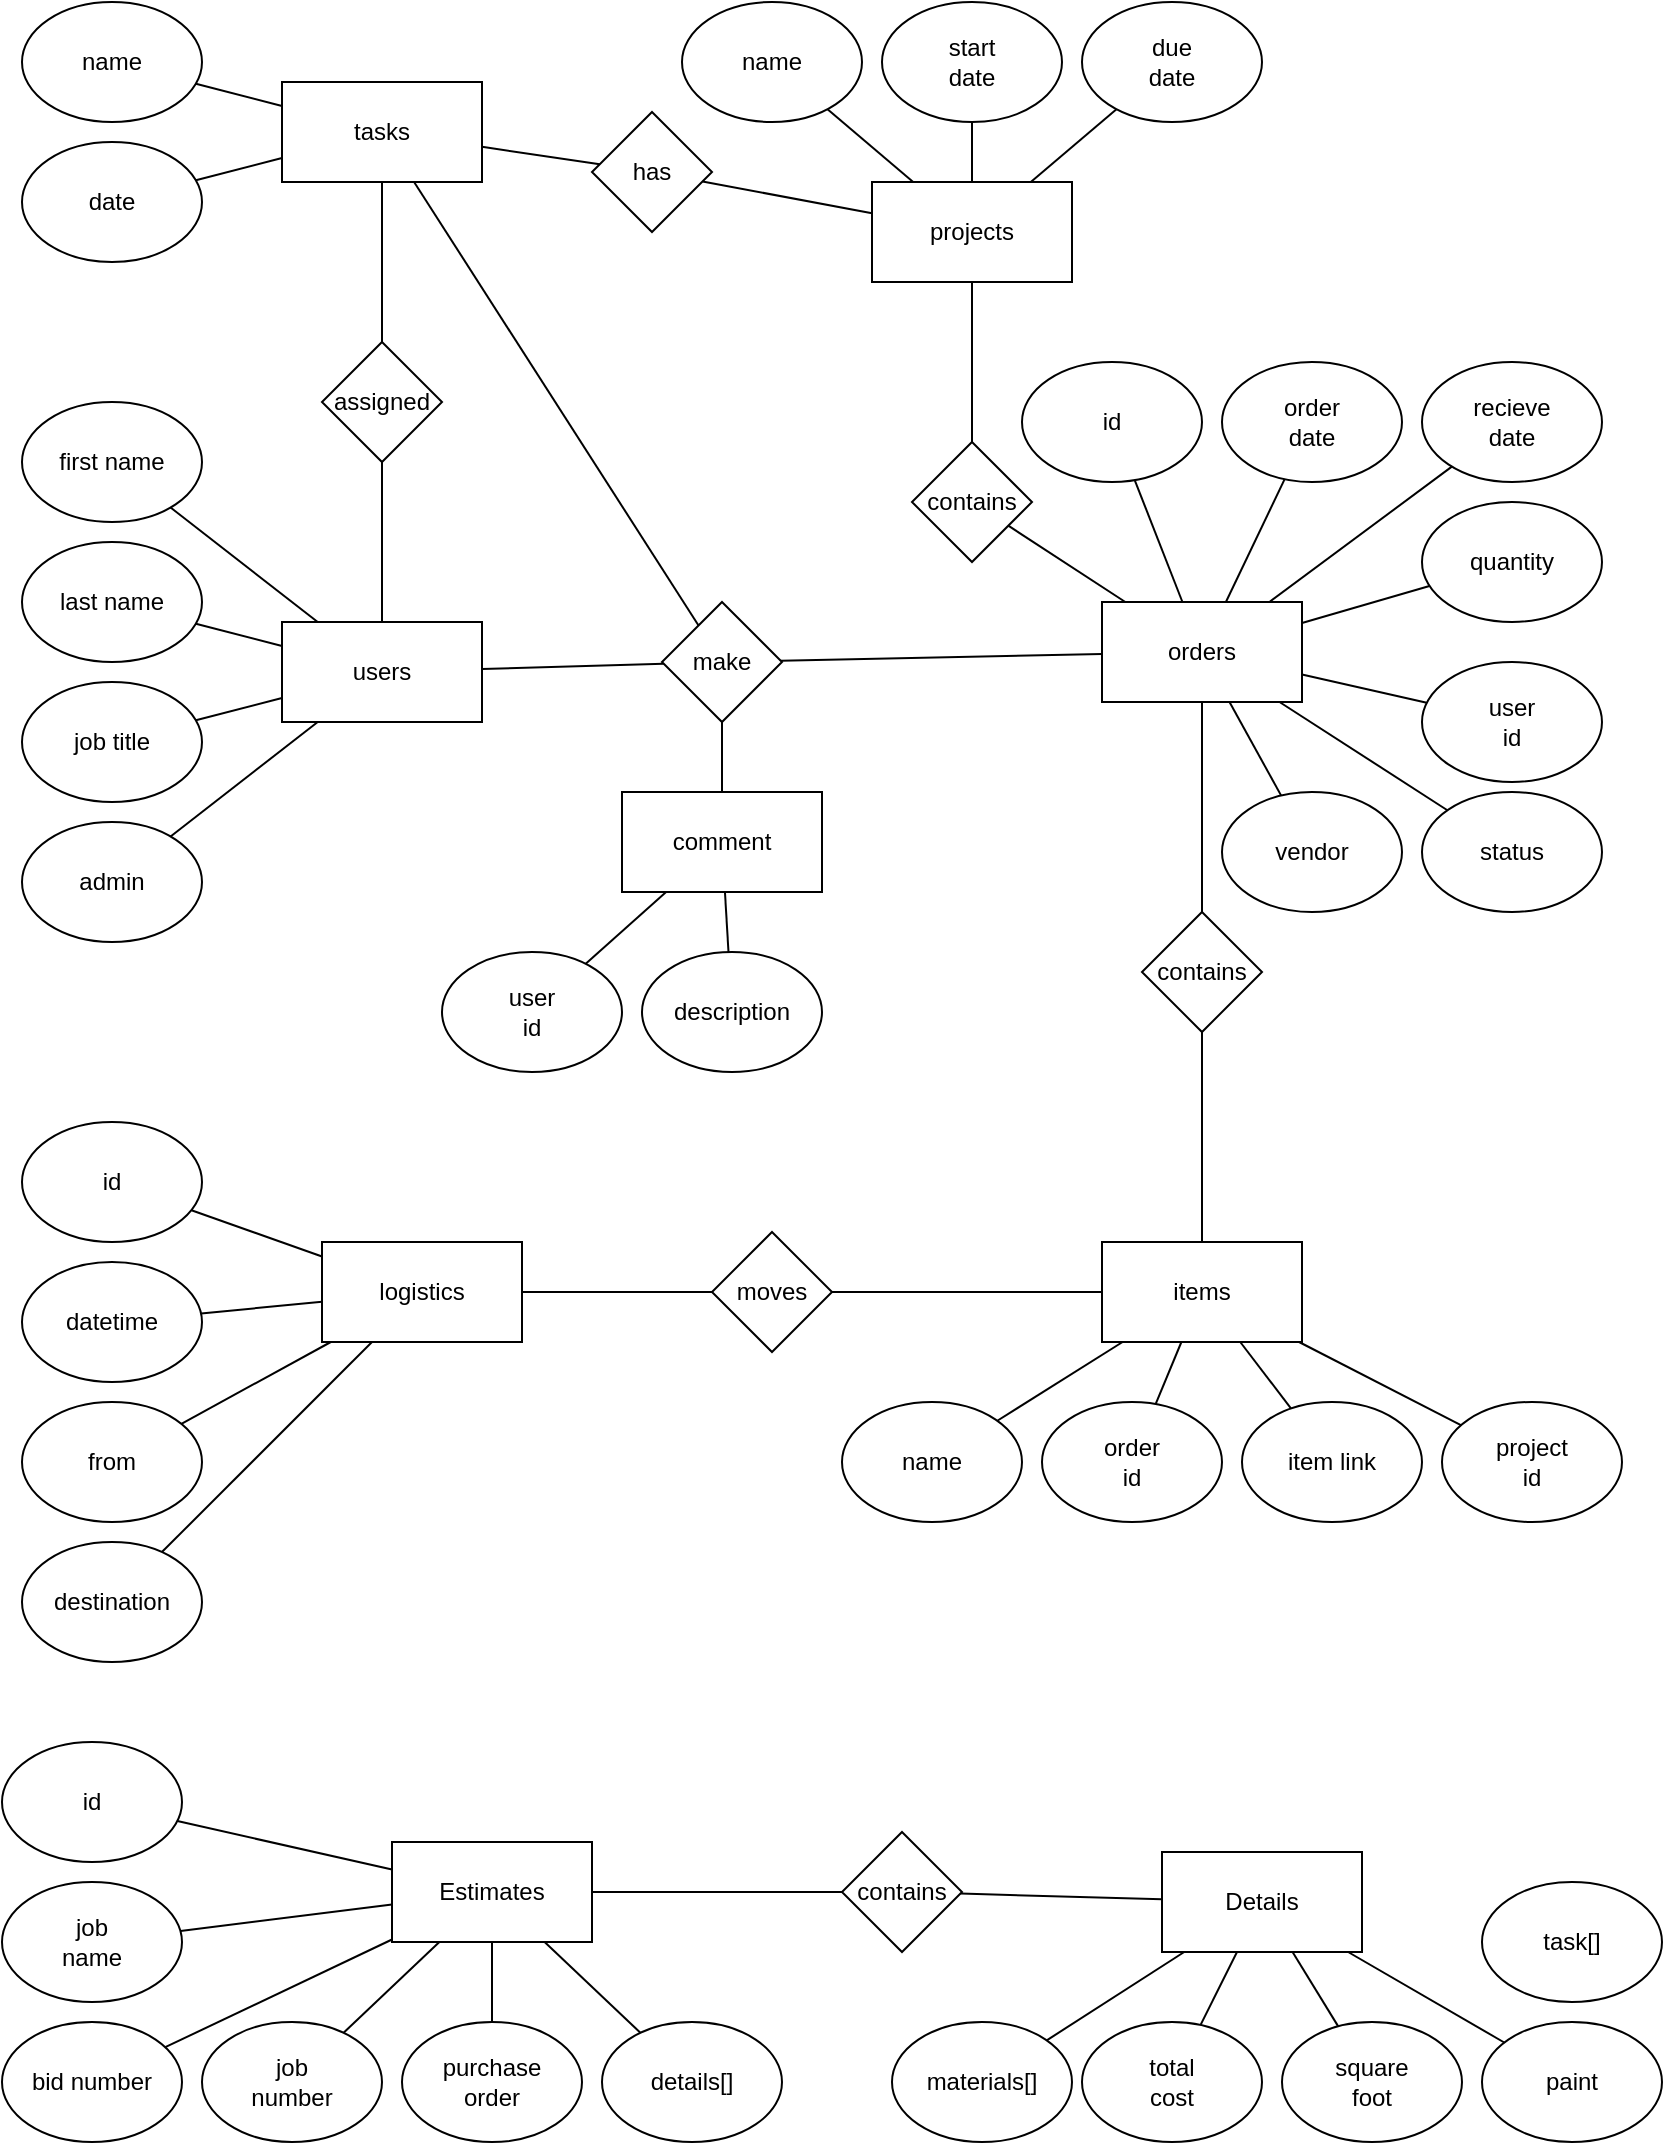<mxfile version="22.1.0" type="device">
  <diagram name="Page-1" id="nbRC-t2o00NmfP_tzlYT">
    <mxGraphModel dx="1419" dy="771" grid="1" gridSize="10" guides="1" tooltips="1" connect="1" arrows="1" fold="1" page="1" pageScale="1" pageWidth="850" pageHeight="1100" math="0" shadow="0">
      <root>
        <mxCell id="0" />
        <mxCell id="1" parent="0" />
        <mxCell id="EiPbIUe8c82zqwenVdA4-1" value="users" style="rounded=0;whiteSpace=wrap;html=1;" parent="1" vertex="1">
          <mxGeometry x="150" y="330" width="100" height="50" as="geometry" />
        </mxCell>
        <mxCell id="EiPbIUe8c82zqwenVdA4-2" value="first name" style="ellipse;whiteSpace=wrap;html=1;" parent="1" vertex="1">
          <mxGeometry x="20" y="220" width="90" height="60" as="geometry" />
        </mxCell>
        <mxCell id="EiPbIUe8c82zqwenVdA4-3" value="last name" style="ellipse;whiteSpace=wrap;html=1;" parent="1" vertex="1">
          <mxGeometry x="20" y="290" width="90" height="60" as="geometry" />
        </mxCell>
        <mxCell id="EiPbIUe8c82zqwenVdA4-4" value="job title" style="ellipse;whiteSpace=wrap;html=1;" parent="1" vertex="1">
          <mxGeometry x="20" y="360" width="90" height="60" as="geometry" />
        </mxCell>
        <mxCell id="EiPbIUe8c82zqwenVdA4-5" value="admin" style="ellipse;whiteSpace=wrap;html=1;" parent="1" vertex="1">
          <mxGeometry x="20" y="430" width="90" height="60" as="geometry" />
        </mxCell>
        <mxCell id="EiPbIUe8c82zqwenVdA4-6" value="" style="endArrow=none;html=1;rounded=0;" parent="1" source="EiPbIUe8c82zqwenVdA4-1" target="EiPbIUe8c82zqwenVdA4-5" edge="1">
          <mxGeometry width="50" height="50" relative="1" as="geometry">
            <mxPoint x="220" y="380" as="sourcePoint" />
            <mxPoint x="270" y="330" as="targetPoint" />
          </mxGeometry>
        </mxCell>
        <mxCell id="EiPbIUe8c82zqwenVdA4-7" value="" style="endArrow=none;html=1;rounded=0;" parent="1" source="EiPbIUe8c82zqwenVdA4-1" target="EiPbIUe8c82zqwenVdA4-4" edge="1">
          <mxGeometry width="50" height="50" relative="1" as="geometry">
            <mxPoint x="220" y="380" as="sourcePoint" />
            <mxPoint x="270" y="330" as="targetPoint" />
          </mxGeometry>
        </mxCell>
        <mxCell id="EiPbIUe8c82zqwenVdA4-8" value="" style="endArrow=none;html=1;rounded=0;" parent="1" source="EiPbIUe8c82zqwenVdA4-1" target="EiPbIUe8c82zqwenVdA4-3" edge="1">
          <mxGeometry width="50" height="50" relative="1" as="geometry">
            <mxPoint x="220" y="380" as="sourcePoint" />
            <mxPoint x="270" y="330" as="targetPoint" />
          </mxGeometry>
        </mxCell>
        <mxCell id="EiPbIUe8c82zqwenVdA4-9" value="" style="endArrow=none;html=1;rounded=0;" parent="1" source="EiPbIUe8c82zqwenVdA4-1" target="EiPbIUe8c82zqwenVdA4-2" edge="1">
          <mxGeometry width="50" height="50" relative="1" as="geometry">
            <mxPoint x="220" y="380" as="sourcePoint" />
            <mxPoint x="270" y="330" as="targetPoint" />
          </mxGeometry>
        </mxCell>
        <mxCell id="EiPbIUe8c82zqwenVdA4-10" value="orders" style="rounded=0;whiteSpace=wrap;html=1;" parent="1" vertex="1">
          <mxGeometry x="560" y="320" width="100" height="50" as="geometry" />
        </mxCell>
        <mxCell id="EiPbIUe8c82zqwenVdA4-11" value="item link" style="ellipse;whiteSpace=wrap;html=1;" parent="1" vertex="1">
          <mxGeometry x="630" y="720" width="90" height="60" as="geometry" />
        </mxCell>
        <mxCell id="EiPbIUe8c82zqwenVdA4-12" value="&lt;div&gt;quantity&lt;/div&gt;" style="ellipse;whiteSpace=wrap;html=1;" parent="1" vertex="1">
          <mxGeometry x="720" y="270" width="90" height="60" as="geometry" />
        </mxCell>
        <mxCell id="EiPbIUe8c82zqwenVdA4-13" value="&lt;div&gt;user&lt;br&gt;&lt;/div&gt;&lt;div&gt;id&lt;br&gt;&lt;/div&gt;" style="ellipse;whiteSpace=wrap;html=1;" parent="1" vertex="1">
          <mxGeometry x="720" y="350" width="90" height="60" as="geometry" />
        </mxCell>
        <mxCell id="EiPbIUe8c82zqwenVdA4-14" value="" style="endArrow=none;html=1;rounded=0;" parent="1" source="EiPbIUe8c82zqwenVdA4-10" target="EiPbIUe8c82zqwenVdA4-13" edge="1">
          <mxGeometry width="50" height="50" relative="1" as="geometry">
            <mxPoint x="220" y="380" as="sourcePoint" />
            <mxPoint x="270" y="330" as="targetPoint" />
          </mxGeometry>
        </mxCell>
        <mxCell id="EiPbIUe8c82zqwenVdA4-15" value="" style="endArrow=none;html=1;rounded=0;" parent="1" source="EiPbIUe8c82zqwenVdA4-10" target="EiPbIUe8c82zqwenVdA4-12" edge="1">
          <mxGeometry width="50" height="50" relative="1" as="geometry">
            <mxPoint x="220" y="380" as="sourcePoint" />
            <mxPoint x="270" y="330" as="targetPoint" />
          </mxGeometry>
        </mxCell>
        <mxCell id="EiPbIUe8c82zqwenVdA4-16" value="" style="endArrow=none;html=1;rounded=0;" parent="1" source="EiPbIUe8c82zqwenVdA4-39" target="EiPbIUe8c82zqwenVdA4-11" edge="1">
          <mxGeometry width="50" height="50" relative="1" as="geometry">
            <mxPoint x="290" y="380" as="sourcePoint" />
            <mxPoint x="340" y="330" as="targetPoint" />
          </mxGeometry>
        </mxCell>
        <mxCell id="EiPbIUe8c82zqwenVdA4-17" value="&lt;div&gt;purchase&lt;/div&gt;&lt;div&gt;order&lt;br&gt;&lt;/div&gt;" style="ellipse;whiteSpace=wrap;html=1;" parent="1" vertex="1">
          <mxGeometry x="210" y="1030" width="90" height="60" as="geometry" />
        </mxCell>
        <mxCell id="EiPbIUe8c82zqwenVdA4-18" value="" style="endArrow=none;html=1;rounded=0;" parent="1" source="EiPbIUe8c82zqwenVdA4-17" edge="1" target="-qcxalIV3YjbqEUlBUTX-5">
          <mxGeometry width="50" height="50" relative="1" as="geometry">
            <mxPoint x="140" y="290" as="sourcePoint" />
            <mxPoint x="55" y="950" as="targetPoint" />
          </mxGeometry>
        </mxCell>
        <mxCell id="EiPbIUe8c82zqwenVdA4-19" value="projects" style="rounded=0;whiteSpace=wrap;html=1;" parent="1" vertex="1">
          <mxGeometry x="445" y="110" width="100" height="50" as="geometry" />
        </mxCell>
        <mxCell id="EiPbIUe8c82zqwenVdA4-20" value="name" style="ellipse;whiteSpace=wrap;html=1;" parent="1" vertex="1">
          <mxGeometry x="350" y="20" width="90" height="60" as="geometry" />
        </mxCell>
        <mxCell id="EiPbIUe8c82zqwenVdA4-21" value="&lt;div&gt;project&lt;/div&gt;&lt;div&gt;id&lt;br&gt;&lt;/div&gt;" style="ellipse;whiteSpace=wrap;html=1;" parent="1" vertex="1">
          <mxGeometry x="730" y="720" width="90" height="60" as="geometry" />
        </mxCell>
        <mxCell id="EiPbIUe8c82zqwenVdA4-22" value="" style="endArrow=none;html=1;rounded=0;" parent="1" source="EiPbIUe8c82zqwenVdA4-19" target="EiPbIUe8c82zqwenVdA4-20" edge="1">
          <mxGeometry width="50" height="50" relative="1" as="geometry">
            <mxPoint x="368" y="375" as="sourcePoint" />
            <mxPoint x="288" y="286" as="targetPoint" />
          </mxGeometry>
        </mxCell>
        <mxCell id="EiPbIUe8c82zqwenVdA4-23" value="" style="endArrow=none;html=1;rounded=0;" parent="1" source="EiPbIUe8c82zqwenVdA4-21" target="EiPbIUe8c82zqwenVdA4-39" edge="1">
          <mxGeometry width="50" height="50" relative="1" as="geometry">
            <mxPoint x="188" y="385" as="sourcePoint" />
            <mxPoint x="108" y="296" as="targetPoint" />
          </mxGeometry>
        </mxCell>
        <mxCell id="EiPbIUe8c82zqwenVdA4-24" value="description" style="ellipse;whiteSpace=wrap;html=1;" parent="1" vertex="1">
          <mxGeometry x="330" y="495" width="90" height="60" as="geometry" />
        </mxCell>
        <mxCell id="EiPbIUe8c82zqwenVdA4-25" value="" style="endArrow=none;html=1;rounded=0;" parent="1" source="EiPbIUe8c82zqwenVdA4-34" target="EiPbIUe8c82zqwenVdA4-10" edge="1">
          <mxGeometry width="50" height="50" relative="1" as="geometry">
            <mxPoint x="178" y="375" as="sourcePoint" />
            <mxPoint x="98" y="286" as="targetPoint" />
          </mxGeometry>
        </mxCell>
        <mxCell id="EiPbIUe8c82zqwenVdA4-26" value="status" style="ellipse;whiteSpace=wrap;html=1;" parent="1" vertex="1">
          <mxGeometry x="720" y="415" width="90" height="60" as="geometry" />
        </mxCell>
        <mxCell id="EiPbIUe8c82zqwenVdA4-27" value="" style="endArrow=none;html=1;rounded=0;" parent="1" source="EiPbIUe8c82zqwenVdA4-26" target="EiPbIUe8c82zqwenVdA4-10" edge="1">
          <mxGeometry width="50" height="50" relative="1" as="geometry">
            <mxPoint x="720" y="555" as="sourcePoint" />
            <mxPoint x="605" y="440" as="targetPoint" />
          </mxGeometry>
        </mxCell>
        <mxCell id="EiPbIUe8c82zqwenVdA4-28" value="id" style="ellipse;whiteSpace=wrap;html=1;" parent="1" vertex="1">
          <mxGeometry x="520" y="200" width="90" height="60" as="geometry" />
        </mxCell>
        <mxCell id="EiPbIUe8c82zqwenVdA4-29" value="&lt;div&gt;order&lt;/div&gt;&lt;div&gt;date&lt;/div&gt;" style="ellipse;whiteSpace=wrap;html=1;" parent="1" vertex="1">
          <mxGeometry x="620" y="200" width="90" height="60" as="geometry" />
        </mxCell>
        <mxCell id="EiPbIUe8c82zqwenVdA4-30" value="&lt;div&gt;recieve&lt;/div&gt;&lt;div&gt;date&lt;/div&gt;" style="ellipse;whiteSpace=wrap;html=1;" parent="1" vertex="1">
          <mxGeometry x="720" y="200" width="90" height="60" as="geometry" />
        </mxCell>
        <mxCell id="EiPbIUe8c82zqwenVdA4-31" value="" style="endArrow=none;html=1;rounded=0;" parent="1" source="EiPbIUe8c82zqwenVdA4-10" target="EiPbIUe8c82zqwenVdA4-29" edge="1">
          <mxGeometry width="50" height="50" relative="1" as="geometry">
            <mxPoint x="623" y="340" as="sourcePoint" />
            <mxPoint x="660" y="268" as="targetPoint" />
          </mxGeometry>
        </mxCell>
        <mxCell id="EiPbIUe8c82zqwenVdA4-32" value="" style="endArrow=none;html=1;rounded=0;" parent="1" source="EiPbIUe8c82zqwenVdA4-10" target="EiPbIUe8c82zqwenVdA4-30" edge="1">
          <mxGeometry width="50" height="50" relative="1" as="geometry">
            <mxPoint x="633" y="350" as="sourcePoint" />
            <mxPoint x="670" y="278" as="targetPoint" />
          </mxGeometry>
        </mxCell>
        <mxCell id="EiPbIUe8c82zqwenVdA4-33" value="" style="endArrow=none;html=1;rounded=0;" parent="1" source="EiPbIUe8c82zqwenVdA4-10" target="EiPbIUe8c82zqwenVdA4-28" edge="1">
          <mxGeometry width="50" height="50" relative="1" as="geometry">
            <mxPoint x="643" y="360" as="sourcePoint" />
            <mxPoint x="680" y="288" as="targetPoint" />
          </mxGeometry>
        </mxCell>
        <mxCell id="EiPbIUe8c82zqwenVdA4-34" value="vendor" style="ellipse;whiteSpace=wrap;html=1;" parent="1" vertex="1">
          <mxGeometry x="620" y="415" width="90" height="60" as="geometry" />
        </mxCell>
        <mxCell id="EiPbIUe8c82zqwenVdA4-35" value="&lt;div&gt;logistics&lt;/div&gt;" style="rounded=0;whiteSpace=wrap;html=1;" parent="1" vertex="1">
          <mxGeometry x="170" y="640" width="100" height="50" as="geometry" />
        </mxCell>
        <mxCell id="EiPbIUe8c82zqwenVdA4-36" value="from" style="ellipse;whiteSpace=wrap;html=1;" parent="1" vertex="1">
          <mxGeometry x="20" y="720" width="90" height="60" as="geometry" />
        </mxCell>
        <mxCell id="EiPbIUe8c82zqwenVdA4-37" value="id" style="ellipse;whiteSpace=wrap;html=1;" parent="1" vertex="1">
          <mxGeometry x="20" y="580" width="90" height="60" as="geometry" />
        </mxCell>
        <mxCell id="EiPbIUe8c82zqwenVdA4-38" value="destination" style="ellipse;whiteSpace=wrap;html=1;" parent="1" vertex="1">
          <mxGeometry x="20" y="790" width="90" height="60" as="geometry" />
        </mxCell>
        <mxCell id="EiPbIUe8c82zqwenVdA4-39" value="items" style="rounded=0;whiteSpace=wrap;html=1;" parent="1" vertex="1">
          <mxGeometry x="560" y="640" width="100" height="50" as="geometry" />
        </mxCell>
        <mxCell id="EiPbIUe8c82zqwenVdA4-40" value="&lt;div&gt;order&lt;/div&gt;&lt;div&gt;id&lt;br&gt;&lt;/div&gt;" style="ellipse;whiteSpace=wrap;html=1;" parent="1" vertex="1">
          <mxGeometry x="530" y="720" width="90" height="60" as="geometry" />
        </mxCell>
        <mxCell id="EiPbIUe8c82zqwenVdA4-41" value="datetime" style="ellipse;whiteSpace=wrap;html=1;" parent="1" vertex="1">
          <mxGeometry x="20" y="650" width="90" height="60" as="geometry" />
        </mxCell>
        <mxCell id="EiPbIUe8c82zqwenVdA4-43" value="" style="endArrow=none;html=1;rounded=0;" parent="1" source="EiPbIUe8c82zqwenVdA4-44" target="EiPbIUe8c82zqwenVdA4-35" edge="1">
          <mxGeometry width="50" height="50" relative="1" as="geometry">
            <mxPoint x="220" y="750" as="sourcePoint" />
            <mxPoint x="490" y="740" as="targetPoint" />
            <Array as="points" />
          </mxGeometry>
        </mxCell>
        <mxCell id="EiPbIUe8c82zqwenVdA4-44" value="moves" style="rhombus;whiteSpace=wrap;html=1;" parent="1" vertex="1">
          <mxGeometry x="365" y="635" width="60" height="60" as="geometry" />
        </mxCell>
        <mxCell id="EiPbIUe8c82zqwenVdA4-45" value="" style="endArrow=none;html=1;rounded=0;" parent="1" source="EiPbIUe8c82zqwenVdA4-39" target="EiPbIUe8c82zqwenVdA4-44" edge="1">
          <mxGeometry width="50" height="50" relative="1" as="geometry">
            <mxPoint x="440" y="790" as="sourcePoint" />
            <mxPoint x="490" y="740" as="targetPoint" />
          </mxGeometry>
        </mxCell>
        <mxCell id="EiPbIUe8c82zqwenVdA4-46" value="name" style="ellipse;whiteSpace=wrap;html=1;" parent="1" vertex="1">
          <mxGeometry x="430" y="720" width="90" height="60" as="geometry" />
        </mxCell>
        <mxCell id="EiPbIUe8c82zqwenVdA4-47" value="comment" style="rounded=0;whiteSpace=wrap;html=1;" parent="1" vertex="1">
          <mxGeometry x="320" y="415" width="100" height="50" as="geometry" />
        </mxCell>
        <mxCell id="EiPbIUe8c82zqwenVdA4-48" value="" style="endArrow=none;html=1;rounded=0;" parent="1" source="EiPbIUe8c82zqwenVdA4-35" target="EiPbIUe8c82zqwenVdA4-37" edge="1">
          <mxGeometry width="50" height="50" relative="1" as="geometry">
            <mxPoint x="440" y="550" as="sourcePoint" />
            <mxPoint x="490" y="500" as="targetPoint" />
          </mxGeometry>
        </mxCell>
        <mxCell id="EiPbIUe8c82zqwenVdA4-49" value="" style="endArrow=none;html=1;rounded=0;" parent="1" source="EiPbIUe8c82zqwenVdA4-38" target="EiPbIUe8c82zqwenVdA4-35" edge="1">
          <mxGeometry width="50" height="50" relative="1" as="geometry">
            <mxPoint x="440" y="550" as="sourcePoint" />
            <mxPoint x="490" y="500" as="targetPoint" />
          </mxGeometry>
        </mxCell>
        <mxCell id="EiPbIUe8c82zqwenVdA4-50" value="" style="endArrow=none;html=1;rounded=0;" parent="1" source="EiPbIUe8c82zqwenVdA4-36" target="EiPbIUe8c82zqwenVdA4-35" edge="1">
          <mxGeometry width="50" height="50" relative="1" as="geometry">
            <mxPoint x="440" y="550" as="sourcePoint" />
            <mxPoint x="490" y="500" as="targetPoint" />
          </mxGeometry>
        </mxCell>
        <mxCell id="EiPbIUe8c82zqwenVdA4-51" value="" style="endArrow=none;html=1;rounded=0;" parent="1" source="EiPbIUe8c82zqwenVdA4-41" target="EiPbIUe8c82zqwenVdA4-35" edge="1">
          <mxGeometry width="50" height="50" relative="1" as="geometry">
            <mxPoint x="440" y="550" as="sourcePoint" />
            <mxPoint x="490" y="500" as="targetPoint" />
          </mxGeometry>
        </mxCell>
        <mxCell id="EiPbIUe8c82zqwenVdA4-52" value="" style="endArrow=none;html=1;rounded=0;" parent="1" source="EiPbIUe8c82zqwenVdA4-40" target="EiPbIUe8c82zqwenVdA4-39" edge="1">
          <mxGeometry width="50" height="50" relative="1" as="geometry">
            <mxPoint x="510" y="970" as="sourcePoint" />
            <mxPoint x="560" y="920" as="targetPoint" />
          </mxGeometry>
        </mxCell>
        <mxCell id="EiPbIUe8c82zqwenVdA4-53" value="" style="endArrow=none;html=1;rounded=0;" parent="1" source="EiPbIUe8c82zqwenVdA4-46" target="EiPbIUe8c82zqwenVdA4-39" edge="1">
          <mxGeometry width="50" height="50" relative="1" as="geometry">
            <mxPoint x="510" y="970" as="sourcePoint" />
            <mxPoint x="560" y="920" as="targetPoint" />
          </mxGeometry>
        </mxCell>
        <mxCell id="EiPbIUe8c82zqwenVdA4-54" value="&lt;div&gt;user&lt;br&gt;&lt;/div&gt;&lt;div&gt;id&lt;br&gt;&lt;/div&gt;" style="ellipse;whiteSpace=wrap;html=1;" parent="1" vertex="1">
          <mxGeometry x="230" y="495" width="90" height="60" as="geometry" />
        </mxCell>
        <mxCell id="EiPbIUe8c82zqwenVdA4-55" value="" style="endArrow=none;html=1;rounded=0;" parent="1" source="EiPbIUe8c82zqwenVdA4-54" target="EiPbIUe8c82zqwenVdA4-47" edge="1">
          <mxGeometry width="50" height="50" relative="1" as="geometry">
            <mxPoint x="650" y="225" as="sourcePoint" />
            <mxPoint x="505.094" y="465" as="targetPoint" />
          </mxGeometry>
        </mxCell>
        <mxCell id="EiPbIUe8c82zqwenVdA4-56" value="contains" style="rhombus;whiteSpace=wrap;html=1;" parent="1" vertex="1">
          <mxGeometry x="580" y="475" width="60" height="60" as="geometry" />
        </mxCell>
        <mxCell id="EiPbIUe8c82zqwenVdA4-57" value="" style="endArrow=none;html=1;rounded=0;" parent="1" source="EiPbIUe8c82zqwenVdA4-39" target="EiPbIUe8c82zqwenVdA4-56" edge="1">
          <mxGeometry width="50" height="50" relative="1" as="geometry">
            <mxPoint x="440" y="580" as="sourcePoint" />
            <mxPoint x="490" y="530" as="targetPoint" />
          </mxGeometry>
        </mxCell>
        <mxCell id="EiPbIUe8c82zqwenVdA4-58" value="" style="endArrow=none;html=1;rounded=0;" parent="1" source="EiPbIUe8c82zqwenVdA4-56" target="EiPbIUe8c82zqwenVdA4-10" edge="1">
          <mxGeometry width="50" height="50" relative="1" as="geometry">
            <mxPoint x="440" y="580" as="sourcePoint" />
            <mxPoint x="490" y="530" as="targetPoint" />
          </mxGeometry>
        </mxCell>
        <mxCell id="EiPbIUe8c82zqwenVdA4-59" value="" style="endArrow=none;html=1;rounded=0;" parent="1" source="EiPbIUe8c82zqwenVdA4-24" target="EiPbIUe8c82zqwenVdA4-47" edge="1">
          <mxGeometry width="50" height="50" relative="1" as="geometry">
            <mxPoint x="580" y="315" as="sourcePoint" />
            <mxPoint x="630" y="265" as="targetPoint" />
          </mxGeometry>
        </mxCell>
        <mxCell id="EiPbIUe8c82zqwenVdA4-60" value="contains" style="rhombus;whiteSpace=wrap;html=1;" parent="1" vertex="1">
          <mxGeometry x="465" y="240" width="60" height="60" as="geometry" />
        </mxCell>
        <mxCell id="XnG07Q0Lxh_-YjqikNLF-1" value="tasks" style="rounded=0;whiteSpace=wrap;html=1;" parent="1" vertex="1">
          <mxGeometry x="150" y="60" width="100" height="50" as="geometry" />
        </mxCell>
        <mxCell id="XnG07Q0Lxh_-YjqikNLF-2" value="name" style="ellipse;whiteSpace=wrap;html=1;" parent="1" vertex="1">
          <mxGeometry x="20" y="20" width="90" height="60" as="geometry" />
        </mxCell>
        <mxCell id="XnG07Q0Lxh_-YjqikNLF-3" value="" style="endArrow=none;html=1;rounded=0;" parent="1" source="XnG07Q0Lxh_-YjqikNLF-1" target="XnG07Q0Lxh_-YjqikNLF-2" edge="1">
          <mxGeometry width="50" height="50" relative="1" as="geometry">
            <mxPoint x="108" y="335" as="sourcePoint" />
            <mxPoint x="28" y="246" as="targetPoint" />
          </mxGeometry>
        </mxCell>
        <mxCell id="XnG07Q0Lxh_-YjqikNLF-4" value="date" style="ellipse;whiteSpace=wrap;html=1;" parent="1" vertex="1">
          <mxGeometry x="20" y="90" width="90" height="60" as="geometry" />
        </mxCell>
        <mxCell id="XnG07Q0Lxh_-YjqikNLF-5" value="" style="endArrow=none;html=1;rounded=0;" parent="1" source="XnG07Q0Lxh_-YjqikNLF-1" target="XnG07Q0Lxh_-YjqikNLF-4" edge="1">
          <mxGeometry width="50" height="50" relative="1" as="geometry">
            <mxPoint x="160" y="95" as="sourcePoint" />
            <mxPoint x="113" y="76" as="targetPoint" />
          </mxGeometry>
        </mxCell>
        <mxCell id="XnG07Q0Lxh_-YjqikNLF-6" value="has" style="rhombus;whiteSpace=wrap;html=1;" parent="1" vertex="1">
          <mxGeometry x="305" y="75" width="60" height="60" as="geometry" />
        </mxCell>
        <mxCell id="XnG07Q0Lxh_-YjqikNLF-7" value="" style="endArrow=none;html=1;rounded=0;" parent="1" source="XnG07Q0Lxh_-YjqikNLF-6" target="EiPbIUe8c82zqwenVdA4-19" edge="1">
          <mxGeometry width="50" height="50" relative="1" as="geometry">
            <mxPoint x="400" y="410" as="sourcePoint" />
            <mxPoint x="450" y="360" as="targetPoint" />
          </mxGeometry>
        </mxCell>
        <mxCell id="XnG07Q0Lxh_-YjqikNLF-8" value="" style="endArrow=none;html=1;rounded=0;" parent="1" source="XnG07Q0Lxh_-YjqikNLF-6" target="XnG07Q0Lxh_-YjqikNLF-1" edge="1">
          <mxGeometry width="50" height="50" relative="1" as="geometry">
            <mxPoint x="400" y="410" as="sourcePoint" />
            <mxPoint x="450" y="360" as="targetPoint" />
          </mxGeometry>
        </mxCell>
        <mxCell id="XnG07Q0Lxh_-YjqikNLF-9" value="&lt;div&gt;start&lt;/div&gt;&lt;div&gt;date&lt;/div&gt;" style="ellipse;whiteSpace=wrap;html=1;" parent="1" vertex="1">
          <mxGeometry x="450" y="20" width="90" height="60" as="geometry" />
        </mxCell>
        <mxCell id="XnG07Q0Lxh_-YjqikNLF-10" value="" style="endArrow=none;html=1;rounded=0;" parent="1" source="EiPbIUe8c82zqwenVdA4-19" target="XnG07Q0Lxh_-YjqikNLF-9" edge="1">
          <mxGeometry width="50" height="50" relative="1" as="geometry">
            <mxPoint x="620" y="31" as="sourcePoint" />
            <mxPoint x="583" y="-4" as="targetPoint" />
          </mxGeometry>
        </mxCell>
        <mxCell id="XnG07Q0Lxh_-YjqikNLF-11" value="&lt;div&gt;due&lt;/div&gt;&lt;div&gt;date&lt;br&gt;&lt;/div&gt;" style="ellipse;whiteSpace=wrap;html=1;" parent="1" vertex="1">
          <mxGeometry x="550" y="20" width="90" height="60" as="geometry" />
        </mxCell>
        <mxCell id="XnG07Q0Lxh_-YjqikNLF-12" value="" style="endArrow=none;html=1;rounded=0;" parent="1" source="EiPbIUe8c82zqwenVdA4-19" target="XnG07Q0Lxh_-YjqikNLF-11" edge="1">
          <mxGeometry width="50" height="50" relative="1" as="geometry">
            <mxPoint x="730" y="31" as="sourcePoint" />
            <mxPoint x="693" y="-4" as="targetPoint" />
          </mxGeometry>
        </mxCell>
        <mxCell id="XnG07Q0Lxh_-YjqikNLF-13" value="&lt;div&gt;assigned&lt;br&gt;&lt;/div&gt;" style="rhombus;whiteSpace=wrap;html=1;" parent="1" vertex="1">
          <mxGeometry x="170" y="190" width="60" height="60" as="geometry" />
        </mxCell>
        <mxCell id="XnG07Q0Lxh_-YjqikNLF-15" value="" style="endArrow=none;html=1;rounded=0;" parent="1" source="XnG07Q0Lxh_-YjqikNLF-13" target="EiPbIUe8c82zqwenVdA4-1" edge="1">
          <mxGeometry width="50" height="50" relative="1" as="geometry">
            <mxPoint x="400" y="270" as="sourcePoint" />
            <mxPoint x="450" y="220" as="targetPoint" />
          </mxGeometry>
        </mxCell>
        <mxCell id="XnG07Q0Lxh_-YjqikNLF-16" value="" style="endArrow=none;html=1;rounded=0;" parent="1" source="XnG07Q0Lxh_-YjqikNLF-13" target="XnG07Q0Lxh_-YjqikNLF-1" edge="1">
          <mxGeometry width="50" height="50" relative="1" as="geometry">
            <mxPoint x="400" y="270" as="sourcePoint" />
            <mxPoint x="450" y="220" as="targetPoint" />
          </mxGeometry>
        </mxCell>
        <mxCell id="XnG07Q0Lxh_-YjqikNLF-17" value="" style="endArrow=none;html=1;rounded=0;" parent="1" source="EiPbIUe8c82zqwenVdA4-60" target="EiPbIUe8c82zqwenVdA4-10" edge="1">
          <mxGeometry width="50" height="50" relative="1" as="geometry">
            <mxPoint x="400" y="330" as="sourcePoint" />
            <mxPoint x="450" y="280" as="targetPoint" />
          </mxGeometry>
        </mxCell>
        <mxCell id="XnG07Q0Lxh_-YjqikNLF-18" value="" style="endArrow=none;html=1;rounded=0;" parent="1" source="EiPbIUe8c82zqwenVdA4-60" target="EiPbIUe8c82zqwenVdA4-19" edge="1">
          <mxGeometry width="50" height="50" relative="1" as="geometry">
            <mxPoint x="400" y="330" as="sourcePoint" />
            <mxPoint x="450" y="280" as="targetPoint" />
          </mxGeometry>
        </mxCell>
        <mxCell id="XnG07Q0Lxh_-YjqikNLF-19" value="make" style="rhombus;whiteSpace=wrap;html=1;" parent="1" vertex="1">
          <mxGeometry x="340" y="320" width="60" height="60" as="geometry" />
        </mxCell>
        <mxCell id="XnG07Q0Lxh_-YjqikNLF-21" value="" style="endArrow=none;html=1;rounded=0;" parent="1" source="EiPbIUe8c82zqwenVdA4-47" target="XnG07Q0Lxh_-YjqikNLF-19" edge="1">
          <mxGeometry width="50" height="50" relative="1" as="geometry">
            <mxPoint x="350" y="420" as="sourcePoint" />
            <mxPoint x="400" y="370" as="targetPoint" />
          </mxGeometry>
        </mxCell>
        <mxCell id="XnG07Q0Lxh_-YjqikNLF-22" value="" style="endArrow=none;html=1;rounded=0;" parent="1" source="XnG07Q0Lxh_-YjqikNLF-19" target="EiPbIUe8c82zqwenVdA4-1" edge="1">
          <mxGeometry width="50" height="50" relative="1" as="geometry">
            <mxPoint x="350" y="420" as="sourcePoint" />
            <mxPoint x="400" y="370" as="targetPoint" />
          </mxGeometry>
        </mxCell>
        <mxCell id="XnG07Q0Lxh_-YjqikNLF-23" value="" style="endArrow=none;html=1;rounded=0;" parent="1" source="XnG07Q0Lxh_-YjqikNLF-19" target="EiPbIUe8c82zqwenVdA4-10" edge="1">
          <mxGeometry width="50" height="50" relative="1" as="geometry">
            <mxPoint x="350" y="420" as="sourcePoint" />
            <mxPoint x="400" y="370" as="targetPoint" />
          </mxGeometry>
        </mxCell>
        <mxCell id="XnG07Q0Lxh_-YjqikNLF-24" value="" style="endArrow=none;html=1;rounded=0;" parent="1" source="XnG07Q0Lxh_-YjqikNLF-19" target="XnG07Q0Lxh_-YjqikNLF-1" edge="1">
          <mxGeometry width="50" height="50" relative="1" as="geometry">
            <mxPoint x="350" y="420" as="sourcePoint" />
            <mxPoint x="400" y="370" as="targetPoint" />
          </mxGeometry>
        </mxCell>
        <mxCell id="-qcxalIV3YjbqEUlBUTX-1" value="bid number" style="ellipse;whiteSpace=wrap;html=1;" vertex="1" parent="1">
          <mxGeometry x="10" y="1030" width="90" height="60" as="geometry" />
        </mxCell>
        <mxCell id="-qcxalIV3YjbqEUlBUTX-2" value="" style="endArrow=none;html=1;rounded=0;" edge="1" parent="1" source="-qcxalIV3YjbqEUlBUTX-5" target="-qcxalIV3YjbqEUlBUTX-1">
          <mxGeometry width="50" height="50" relative="1" as="geometry">
            <mxPoint x="40" y="590" as="sourcePoint" />
            <mxPoint x="90" y="540" as="targetPoint" />
          </mxGeometry>
        </mxCell>
        <mxCell id="-qcxalIV3YjbqEUlBUTX-3" value="&lt;div&gt;job&lt;/div&gt;&lt;div&gt;number&lt;br&gt;&lt;/div&gt;" style="ellipse;whiteSpace=wrap;html=1;" vertex="1" parent="1">
          <mxGeometry x="110" y="1030" width="90" height="60" as="geometry" />
        </mxCell>
        <mxCell id="-qcxalIV3YjbqEUlBUTX-4" value="" style="endArrow=none;html=1;rounded=0;" edge="1" parent="1" source="-qcxalIV3YjbqEUlBUTX-3" target="-qcxalIV3YjbqEUlBUTX-5">
          <mxGeometry width="50" height="50" relative="1" as="geometry">
            <mxPoint x="-62" y="595" as="sourcePoint" />
            <mxPoint x="-142" y="506" as="targetPoint" />
          </mxGeometry>
        </mxCell>
        <mxCell id="-qcxalIV3YjbqEUlBUTX-5" value="Estimates" style="rounded=0;whiteSpace=wrap;html=1;" vertex="1" parent="1">
          <mxGeometry x="205" y="940" width="100" height="50" as="geometry" />
        </mxCell>
        <mxCell id="-qcxalIV3YjbqEUlBUTX-6" value="&lt;div&gt;job&lt;/div&gt;&lt;div&gt;name&lt;br&gt;&lt;/div&gt;" style="ellipse;whiteSpace=wrap;html=1;" vertex="1" parent="1">
          <mxGeometry x="10" y="960" width="90" height="60" as="geometry" />
        </mxCell>
        <mxCell id="-qcxalIV3YjbqEUlBUTX-7" value="id" style="ellipse;whiteSpace=wrap;html=1;" vertex="1" parent="1">
          <mxGeometry x="10" y="890" width="90" height="60" as="geometry" />
        </mxCell>
        <mxCell id="-qcxalIV3YjbqEUlBUTX-8" value="" style="endArrow=none;html=1;rounded=0;" edge="1" parent="1" source="-qcxalIV3YjbqEUlBUTX-6" target="-qcxalIV3YjbqEUlBUTX-5">
          <mxGeometry width="50" height="50" relative="1" as="geometry">
            <mxPoint x="260" y="1180" as="sourcePoint" />
            <mxPoint x="310" y="1130" as="targetPoint" />
          </mxGeometry>
        </mxCell>
        <mxCell id="-qcxalIV3YjbqEUlBUTX-9" value="" style="endArrow=none;html=1;rounded=0;" edge="1" parent="1" source="-qcxalIV3YjbqEUlBUTX-7" target="-qcxalIV3YjbqEUlBUTX-5">
          <mxGeometry width="50" height="50" relative="1" as="geometry">
            <mxPoint x="260" y="1180" as="sourcePoint" />
            <mxPoint x="310" y="1130" as="targetPoint" />
          </mxGeometry>
        </mxCell>
        <mxCell id="-qcxalIV3YjbqEUlBUTX-10" value="materials[]" style="ellipse;whiteSpace=wrap;html=1;" vertex="1" parent="1">
          <mxGeometry x="455" y="1030" width="90" height="60" as="geometry" />
        </mxCell>
        <mxCell id="-qcxalIV3YjbqEUlBUTX-11" value="" style="endArrow=none;html=1;rounded=0;" edge="1" parent="1" source="-qcxalIV3YjbqEUlBUTX-10" target="-qcxalIV3YjbqEUlBUTX-12">
          <mxGeometry width="50" height="50" relative="1" as="geometry">
            <mxPoint x="440" y="320" as="sourcePoint" />
            <mxPoint x="355" y="980" as="targetPoint" />
          </mxGeometry>
        </mxCell>
        <mxCell id="-qcxalIV3YjbqEUlBUTX-12" value="Details" style="rounded=0;whiteSpace=wrap;html=1;" vertex="1" parent="1">
          <mxGeometry x="590" y="945" width="100" height="50" as="geometry" />
        </mxCell>
        <mxCell id="-qcxalIV3YjbqEUlBUTX-13" value="" style="endArrow=none;html=1;rounded=0;" edge="1" parent="1" source="-qcxalIV3YjbqEUlBUTX-14" target="-qcxalIV3YjbqEUlBUTX-5">
          <mxGeometry width="50" height="50" relative="1" as="geometry">
            <mxPoint x="220" y="935" as="sourcePoint" />
            <mxPoint x="270" y="850" as="targetPoint" />
            <Array as="points" />
          </mxGeometry>
        </mxCell>
        <mxCell id="-qcxalIV3YjbqEUlBUTX-14" value="contains" style="rhombus;whiteSpace=wrap;html=1;" vertex="1" parent="1">
          <mxGeometry x="430" y="935" width="60" height="60" as="geometry" />
        </mxCell>
        <mxCell id="-qcxalIV3YjbqEUlBUTX-15" value="" style="endArrow=none;html=1;rounded=0;" edge="1" parent="1" target="-qcxalIV3YjbqEUlBUTX-14" source="-qcxalIV3YjbqEUlBUTX-12">
          <mxGeometry width="50" height="50" relative="1" as="geometry">
            <mxPoint x="560" y="850" as="sourcePoint" />
            <mxPoint x="490" y="925" as="targetPoint" />
          </mxGeometry>
        </mxCell>
        <mxCell id="-qcxalIV3YjbqEUlBUTX-16" value="details[]" style="ellipse;whiteSpace=wrap;html=1;" vertex="1" parent="1">
          <mxGeometry x="310" y="1030" width="90" height="60" as="geometry" />
        </mxCell>
        <mxCell id="-qcxalIV3YjbqEUlBUTX-17" value="" style="endArrow=none;html=1;rounded=0;" edge="1" parent="1" source="-qcxalIV3YjbqEUlBUTX-16" target="-qcxalIV3YjbqEUlBUTX-5">
          <mxGeometry width="50" height="50" relative="1" as="geometry">
            <mxPoint x="215" y="999" as="sourcePoint" />
            <mxPoint x="102" y="1053" as="targetPoint" />
          </mxGeometry>
        </mxCell>
        <mxCell id="-qcxalIV3YjbqEUlBUTX-18" value="&lt;div&gt;total&lt;/div&gt;&lt;div&gt;cost&lt;br&gt;&lt;/div&gt;" style="ellipse;whiteSpace=wrap;html=1;" vertex="1" parent="1">
          <mxGeometry x="550" y="1030" width="90" height="60" as="geometry" />
        </mxCell>
        <mxCell id="-qcxalIV3YjbqEUlBUTX-20" value="" style="endArrow=none;html=1;rounded=0;" edge="1" parent="1" source="-qcxalIV3YjbqEUlBUTX-18" target="-qcxalIV3YjbqEUlBUTX-12">
          <mxGeometry width="50" height="50" relative="1" as="geometry">
            <mxPoint x="583" y="1047" as="sourcePoint" />
            <mxPoint x="640" y="1000" as="targetPoint" />
          </mxGeometry>
        </mxCell>
        <mxCell id="-qcxalIV3YjbqEUlBUTX-21" value="&lt;div&gt;square&lt;/div&gt;&lt;div&gt;foot&lt;br&gt;&lt;/div&gt;" style="ellipse;whiteSpace=wrap;html=1;" vertex="1" parent="1">
          <mxGeometry x="650" y="1030" width="90" height="60" as="geometry" />
        </mxCell>
        <mxCell id="-qcxalIV3YjbqEUlBUTX-22" value="paint" style="ellipse;whiteSpace=wrap;html=1;" vertex="1" parent="1">
          <mxGeometry x="750" y="1030" width="90" height="60" as="geometry" />
        </mxCell>
        <mxCell id="-qcxalIV3YjbqEUlBUTX-23" value="" style="endArrow=none;html=1;rounded=0;" edge="1" parent="1" source="-qcxalIV3YjbqEUlBUTX-21" target="-qcxalIV3YjbqEUlBUTX-12">
          <mxGeometry width="50" height="50" relative="1" as="geometry">
            <mxPoint x="616" y="1043" as="sourcePoint" />
            <mxPoint x="650" y="1000" as="targetPoint" />
          </mxGeometry>
        </mxCell>
        <mxCell id="-qcxalIV3YjbqEUlBUTX-24" value="" style="endArrow=none;html=1;rounded=0;" edge="1" parent="1" source="-qcxalIV3YjbqEUlBUTX-22" target="-qcxalIV3YjbqEUlBUTX-12">
          <mxGeometry width="50" height="50" relative="1" as="geometry">
            <mxPoint x="626" y="1053" as="sourcePoint" />
            <mxPoint x="660" y="1010" as="targetPoint" />
          </mxGeometry>
        </mxCell>
        <mxCell id="-qcxalIV3YjbqEUlBUTX-25" value="task[]" style="ellipse;whiteSpace=wrap;html=1;" vertex="1" parent="1">
          <mxGeometry x="750" y="960" width="90" height="60" as="geometry" />
        </mxCell>
      </root>
    </mxGraphModel>
  </diagram>
</mxfile>
